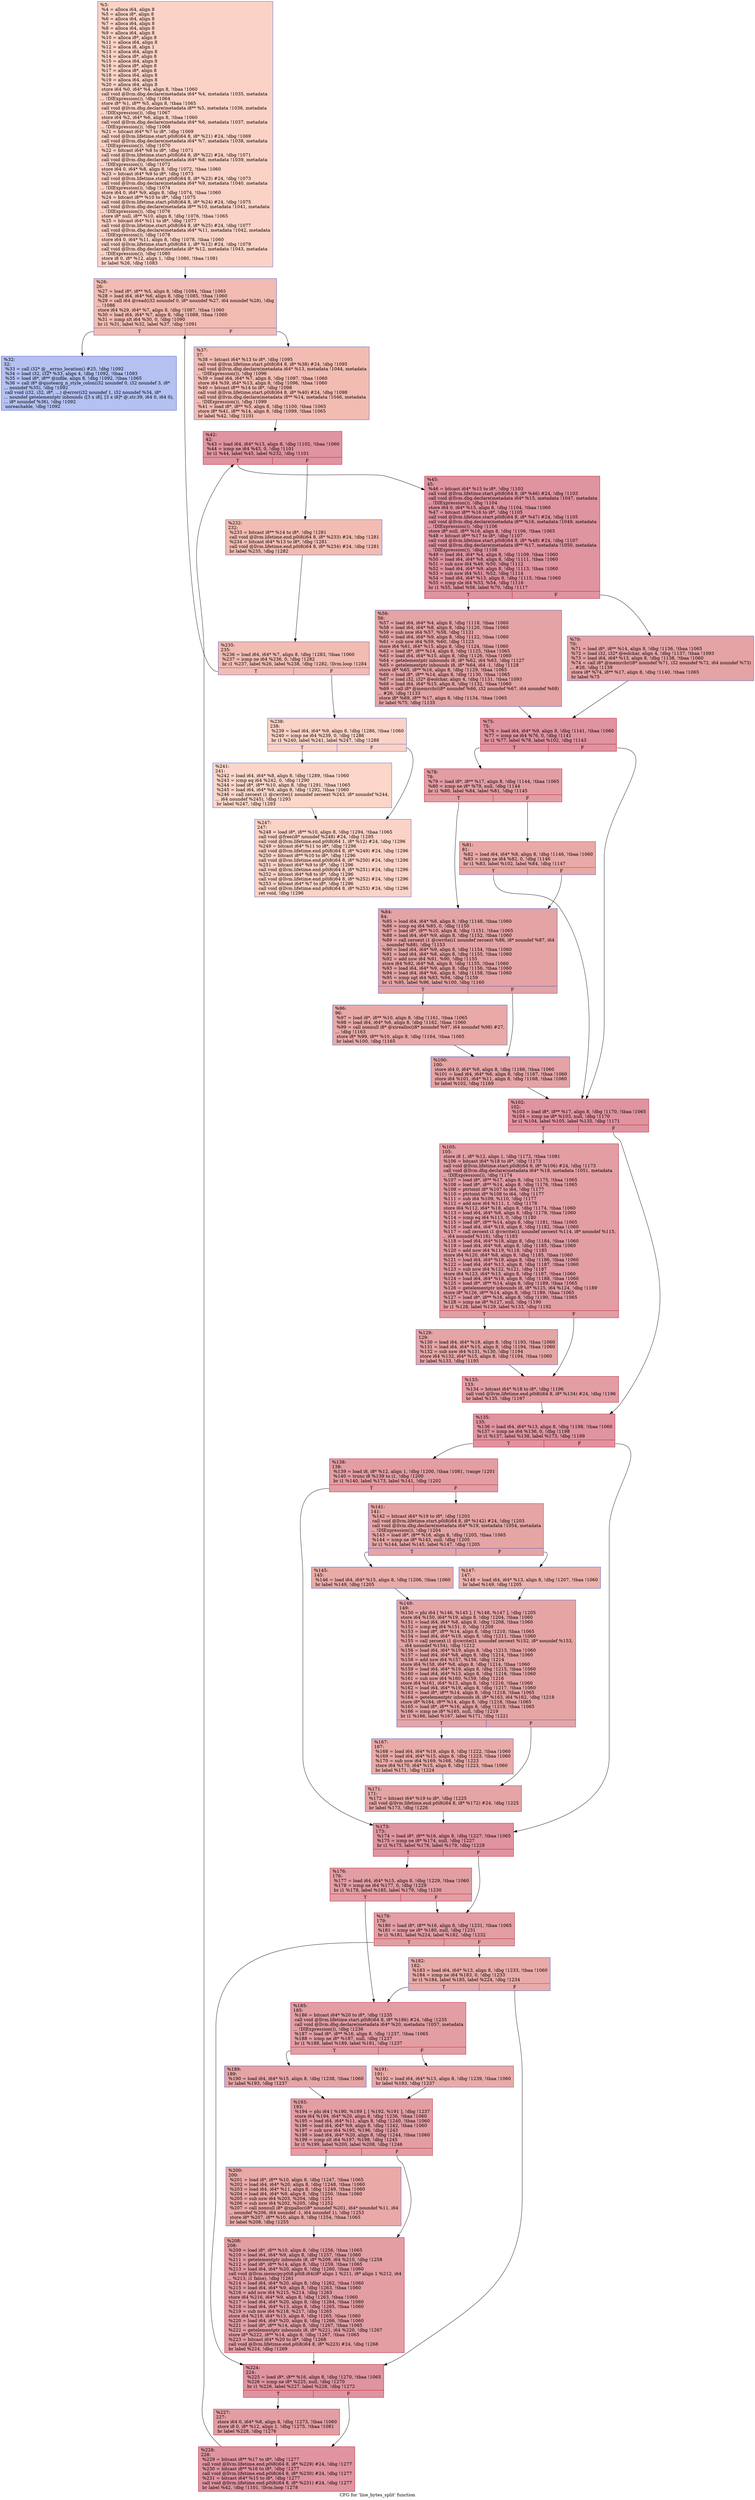 digraph "CFG for 'line_bytes_split' function" {
	label="CFG for 'line_bytes_split' function";

	Node0xc169a0 [shape=record,color="#3d50c3ff", style=filled, fillcolor="#f59c7d70",label="{%3:\l  %4 = alloca i64, align 8\l  %5 = alloca i8*, align 8\l  %6 = alloca i64, align 8\l  %7 = alloca i64, align 8\l  %8 = alloca i64, align 8\l  %9 = alloca i64, align 8\l  %10 = alloca i8*, align 8\l  %11 = alloca i64, align 8\l  %12 = alloca i8, align 1\l  %13 = alloca i64, align 8\l  %14 = alloca i8*, align 8\l  %15 = alloca i64, align 8\l  %16 = alloca i8*, align 8\l  %17 = alloca i8*, align 8\l  %18 = alloca i64, align 8\l  %19 = alloca i64, align 8\l  %20 = alloca i64, align 8\l  store i64 %0, i64* %4, align 8, !tbaa !1060\l  call void @llvm.dbg.declare(metadata i64* %4, metadata !1035, metadata\l... !DIExpression()), !dbg !1064\l  store i8* %1, i8** %5, align 8, !tbaa !1065\l  call void @llvm.dbg.declare(metadata i8** %5, metadata !1036, metadata\l... !DIExpression()), !dbg !1067\l  store i64 %2, i64* %6, align 8, !tbaa !1060\l  call void @llvm.dbg.declare(metadata i64* %6, metadata !1037, metadata\l... !DIExpression()), !dbg !1068\l  %21 = bitcast i64* %7 to i8*, !dbg !1069\l  call void @llvm.lifetime.start.p0i8(i64 8, i8* %21) #24, !dbg !1069\l  call void @llvm.dbg.declare(metadata i64* %7, metadata !1038, metadata\l... !DIExpression()), !dbg !1070\l  %22 = bitcast i64* %8 to i8*, !dbg !1071\l  call void @llvm.lifetime.start.p0i8(i64 8, i8* %22) #24, !dbg !1071\l  call void @llvm.dbg.declare(metadata i64* %8, metadata !1039, metadata\l... !DIExpression()), !dbg !1072\l  store i64 0, i64* %8, align 8, !dbg !1072, !tbaa !1060\l  %23 = bitcast i64* %9 to i8*, !dbg !1073\l  call void @llvm.lifetime.start.p0i8(i64 8, i8* %23) #24, !dbg !1073\l  call void @llvm.dbg.declare(metadata i64* %9, metadata !1040, metadata\l... !DIExpression()), !dbg !1074\l  store i64 0, i64* %9, align 8, !dbg !1074, !tbaa !1060\l  %24 = bitcast i8** %10 to i8*, !dbg !1075\l  call void @llvm.lifetime.start.p0i8(i64 8, i8* %24) #24, !dbg !1075\l  call void @llvm.dbg.declare(metadata i8** %10, metadata !1041, metadata\l... !DIExpression()), !dbg !1076\l  store i8* null, i8** %10, align 8, !dbg !1076, !tbaa !1065\l  %25 = bitcast i64* %11 to i8*, !dbg !1077\l  call void @llvm.lifetime.start.p0i8(i64 8, i8* %25) #24, !dbg !1077\l  call void @llvm.dbg.declare(metadata i64* %11, metadata !1042, metadata\l... !DIExpression()), !dbg !1078\l  store i64 0, i64* %11, align 8, !dbg !1078, !tbaa !1060\l  call void @llvm.lifetime.start.p0i8(i64 1, i8* %12) #24, !dbg !1079\l  call void @llvm.dbg.declare(metadata i8* %12, metadata !1043, metadata\l... !DIExpression()), !dbg !1080\l  store i8 0, i8* %12, align 1, !dbg !1080, !tbaa !1081\l  br label %26, !dbg !1083\l}"];
	Node0xc169a0 -> Node0xc16ea0;
	Node0xc16ea0 [shape=record,color="#3d50c3ff", style=filled, fillcolor="#e1675170",label="{%26:\l26:                                               \l  %27 = load i8*, i8** %5, align 8, !dbg !1084, !tbaa !1065\l  %28 = load i64, i64* %6, align 8, !dbg !1085, !tbaa !1060\l  %29 = call i64 @read(i32 noundef 0, i8* noundef %27, i64 noundef %28), !dbg\l... !1086\l  store i64 %29, i64* %7, align 8, !dbg !1087, !tbaa !1060\l  %30 = load i64, i64* %7, align 8, !dbg !1088, !tbaa !1060\l  %31 = icmp slt i64 %30, 0, !dbg !1090\l  br i1 %31, label %32, label %37, !dbg !1091\l|{<s0>T|<s1>F}}"];
	Node0xc16ea0:s0 -> Node0xc16ef0;
	Node0xc16ea0:s1 -> Node0xc16f40;
	Node0xc16ef0 [shape=record,color="#3d50c3ff", style=filled, fillcolor="#5572df70",label="{%32:\l32:                                               \l  %33 = call i32* @__errno_location() #25, !dbg !1092\l  %34 = load i32, i32* %33, align 4, !dbg !1092, !tbaa !1093\l  %35 = load i8*, i8** @infile, align 8, !dbg !1092, !tbaa !1065\l  %36 = call i8* @quotearg_n_style_colon(i32 noundef 0, i32 noundef 3, i8*\l... noundef %35), !dbg !1092\l  call void (i32, i32, i8*, ...) @error(i32 noundef 1, i32 noundef %34, i8*\l... noundef getelementptr inbounds ([3 x i8], [3 x i8]* @.str.39, i64 0, i64 0),\l... i8* noundef %36), !dbg !1092\l  unreachable, !dbg !1092\l}"];
	Node0xc16f40 [shape=record,color="#3d50c3ff", style=filled, fillcolor="#e1675170",label="{%37:\l37:                                               \l  %38 = bitcast i64* %13 to i8*, !dbg !1095\l  call void @llvm.lifetime.start.p0i8(i64 8, i8* %38) #24, !dbg !1095\l  call void @llvm.dbg.declare(metadata i64* %13, metadata !1044, metadata\l... !DIExpression()), !dbg !1096\l  %39 = load i64, i64* %7, align 8, !dbg !1097, !tbaa !1060\l  store i64 %39, i64* %13, align 8, !dbg !1096, !tbaa !1060\l  %40 = bitcast i8** %14 to i8*, !dbg !1098\l  call void @llvm.lifetime.start.p0i8(i64 8, i8* %40) #24, !dbg !1098\l  call void @llvm.dbg.declare(metadata i8** %14, metadata !1046, metadata\l... !DIExpression()), !dbg !1099\l  %41 = load i8*, i8** %5, align 8, !dbg !1100, !tbaa !1065\l  store i8* %41, i8** %14, align 8, !dbg !1099, !tbaa !1065\l  br label %42, !dbg !1101\l}"];
	Node0xc16f40 -> Node0xc16f90;
	Node0xc16f90 [shape=record,color="#b70d28ff", style=filled, fillcolor="#b70d2870",label="{%42:\l42:                                               \l  %43 = load i64, i64* %13, align 8, !dbg !1102, !tbaa !1060\l  %44 = icmp ne i64 %43, 0, !dbg !1101\l  br i1 %44, label %45, label %232, !dbg !1101\l|{<s0>T|<s1>F}}"];
	Node0xc16f90:s0 -> Node0xc16fe0;
	Node0xc16f90:s1 -> Node0xc17a80;
	Node0xc16fe0 [shape=record,color="#b70d28ff", style=filled, fillcolor="#b70d2870",label="{%45:\l45:                                               \l  %46 = bitcast i64* %15 to i8*, !dbg !1103\l  call void @llvm.lifetime.start.p0i8(i64 8, i8* %46) #24, !dbg !1103\l  call void @llvm.dbg.declare(metadata i64* %15, metadata !1047, metadata\l... !DIExpression()), !dbg !1104\l  store i64 0, i64* %15, align 8, !dbg !1104, !tbaa !1060\l  %47 = bitcast i8** %16 to i8*, !dbg !1105\l  call void @llvm.lifetime.start.p0i8(i64 8, i8* %47) #24, !dbg !1105\l  call void @llvm.dbg.declare(metadata i8** %16, metadata !1049, metadata\l... !DIExpression()), !dbg !1106\l  store i8* null, i8** %16, align 8, !dbg !1106, !tbaa !1065\l  %48 = bitcast i8** %17 to i8*, !dbg !1107\l  call void @llvm.lifetime.start.p0i8(i64 8, i8* %48) #24, !dbg !1107\l  call void @llvm.dbg.declare(metadata i8** %17, metadata !1050, metadata\l... !DIExpression()), !dbg !1108\l  %49 = load i64, i64* %4, align 8, !dbg !1109, !tbaa !1060\l  %50 = load i64, i64* %8, align 8, !dbg !1111, !tbaa !1060\l  %51 = sub nsw i64 %49, %50, !dbg !1112\l  %52 = load i64, i64* %9, align 8, !dbg !1113, !tbaa !1060\l  %53 = sub nsw i64 %51, %52, !dbg !1114\l  %54 = load i64, i64* %13, align 8, !dbg !1115, !tbaa !1060\l  %55 = icmp sle i64 %53, %54, !dbg !1116\l  br i1 %55, label %56, label %70, !dbg !1117\l|{<s0>T|<s1>F}}"];
	Node0xc16fe0:s0 -> Node0xc17030;
	Node0xc16fe0:s1 -> Node0xc17080;
	Node0xc17030 [shape=record,color="#3d50c3ff", style=filled, fillcolor="#c32e3170",label="{%56:\l56:                                               \l  %57 = load i64, i64* %4, align 8, !dbg !1118, !tbaa !1060\l  %58 = load i64, i64* %8, align 8, !dbg !1120, !tbaa !1060\l  %59 = sub nsw i64 %57, %58, !dbg !1121\l  %60 = load i64, i64* %9, align 8, !dbg !1122, !tbaa !1060\l  %61 = sub nsw i64 %59, %60, !dbg !1123\l  store i64 %61, i64* %15, align 8, !dbg !1124, !tbaa !1060\l  %62 = load i8*, i8** %14, align 8, !dbg !1125, !tbaa !1065\l  %63 = load i64, i64* %15, align 8, !dbg !1126, !tbaa !1060\l  %64 = getelementptr inbounds i8, i8* %62, i64 %63, !dbg !1127\l  %65 = getelementptr inbounds i8, i8* %64, i64 -1, !dbg !1128\l  store i8* %65, i8** %16, align 8, !dbg !1129, !tbaa !1065\l  %66 = load i8*, i8** %14, align 8, !dbg !1130, !tbaa !1065\l  %67 = load i32, i32* @eolchar, align 4, !dbg !1131, !tbaa !1093\l  %68 = load i64, i64* %15, align 8, !dbg !1132, !tbaa !1060\l  %69 = call i8* @memrchr(i8* noundef %66, i32 noundef %67, i64 noundef %68)\l... #26, !dbg !1133\l  store i8* %69, i8** %17, align 8, !dbg !1134, !tbaa !1065\l  br label %75, !dbg !1135\l}"];
	Node0xc17030 -> Node0xc170d0;
	Node0xc17080 [shape=record,color="#3d50c3ff", style=filled, fillcolor="#c32e3170",label="{%70:\l70:                                               \l  %71 = load i8*, i8** %14, align 8, !dbg !1136, !tbaa !1065\l  %72 = load i32, i32* @eolchar, align 4, !dbg !1137, !tbaa !1093\l  %73 = load i64, i64* %13, align 8, !dbg !1138, !tbaa !1060\l  %74 = call i8* @memrchr(i8* noundef %71, i32 noundef %72, i64 noundef %73)\l... #26, !dbg !1139\l  store i8* %74, i8** %17, align 8, !dbg !1140, !tbaa !1065\l  br label %75\l}"];
	Node0xc17080 -> Node0xc170d0;
	Node0xc170d0 [shape=record,color="#b70d28ff", style=filled, fillcolor="#b70d2870",label="{%75:\l75:                                               \l  %76 = load i64, i64* %9, align 8, !dbg !1141, !tbaa !1060\l  %77 = icmp ne i64 %76, 0, !dbg !1141\l  br i1 %77, label %78, label %102, !dbg !1143\l|{<s0>T|<s1>F}}"];
	Node0xc170d0:s0 -> Node0xc17120;
	Node0xc170d0:s1 -> Node0xc172b0;
	Node0xc17120 [shape=record,color="#b70d28ff", style=filled, fillcolor="#be242e70",label="{%78:\l78:                                               \l  %79 = load i8*, i8** %17, align 8, !dbg !1144, !tbaa !1065\l  %80 = icmp ne i8* %79, null, !dbg !1144\l  br i1 %80, label %84, label %81, !dbg !1145\l|{<s0>T|<s1>F}}"];
	Node0xc17120:s0 -> Node0xc171c0;
	Node0xc17120:s1 -> Node0xc17170;
	Node0xc17170 [shape=record,color="#3d50c3ff", style=filled, fillcolor="#ca3b3770",label="{%81:\l81:                                               \l  %82 = load i64, i64* %8, align 8, !dbg !1146, !tbaa !1060\l  %83 = icmp ne i64 %82, 0, !dbg !1146\l  br i1 %83, label %102, label %84, !dbg !1147\l|{<s0>T|<s1>F}}"];
	Node0xc17170:s0 -> Node0xc172b0;
	Node0xc17170:s1 -> Node0xc171c0;
	Node0xc171c0 [shape=record,color="#3d50c3ff", style=filled, fillcolor="#c32e3170",label="{%84:\l84:                                               \l  %85 = load i64, i64* %8, align 8, !dbg !1148, !tbaa !1060\l  %86 = icmp eq i64 %85, 0, !dbg !1150\l  %87 = load i8*, i8** %10, align 8, !dbg !1151, !tbaa !1065\l  %88 = load i64, i64* %9, align 8, !dbg !1152, !tbaa !1060\l  %89 = call zeroext i1 @cwrite(i1 noundef zeroext %86, i8* noundef %87, i64\l... noundef %88), !dbg !1153\l  %90 = load i64, i64* %9, align 8, !dbg !1154, !tbaa !1060\l  %91 = load i64, i64* %8, align 8, !dbg !1155, !tbaa !1060\l  %92 = add nsw i64 %91, %90, !dbg !1155\l  store i64 %92, i64* %8, align 8, !dbg !1155, !tbaa !1060\l  %93 = load i64, i64* %9, align 8, !dbg !1156, !tbaa !1060\l  %94 = load i64, i64* %6, align 8, !dbg !1158, !tbaa !1060\l  %95 = icmp sgt i64 %93, %94, !dbg !1159\l  br i1 %95, label %96, label %100, !dbg !1160\l|{<s0>T|<s1>F}}"];
	Node0xc171c0:s0 -> Node0xc17210;
	Node0xc171c0:s1 -> Node0xc17260;
	Node0xc17210 [shape=record,color="#3d50c3ff", style=filled, fillcolor="#ca3b3770",label="{%96:\l96:                                               \l  %97 = load i8*, i8** %10, align 8, !dbg !1161, !tbaa !1065\l  %98 = load i64, i64* %6, align 8, !dbg !1162, !tbaa !1060\l  %99 = call nonnull i8* @xirealloc(i8* noundef %97, i64 noundef %98) #27,\l... !dbg !1163\l  store i8* %99, i8** %10, align 8, !dbg !1164, !tbaa !1065\l  br label %100, !dbg !1165\l}"];
	Node0xc17210 -> Node0xc17260;
	Node0xc17260 [shape=record,color="#3d50c3ff", style=filled, fillcolor="#c32e3170",label="{%100:\l100:                                              \l  store i64 0, i64* %9, align 8, !dbg !1166, !tbaa !1060\l  %101 = load i64, i64* %6, align 8, !dbg !1167, !tbaa !1060\l  store i64 %101, i64* %11, align 8, !dbg !1168, !tbaa !1060\l  br label %102, !dbg !1169\l}"];
	Node0xc17260 -> Node0xc172b0;
	Node0xc172b0 [shape=record,color="#b70d28ff", style=filled, fillcolor="#b70d2870",label="{%102:\l102:                                              \l  %103 = load i8*, i8** %17, align 8, !dbg !1170, !tbaa !1065\l  %104 = icmp ne i8* %103, null, !dbg !1170\l  br i1 %104, label %105, label %135, !dbg !1171\l|{<s0>T|<s1>F}}"];
	Node0xc172b0:s0 -> Node0xc17300;
	Node0xc172b0:s1 -> Node0xc173f0;
	Node0xc17300 [shape=record,color="#b70d28ff", style=filled, fillcolor="#be242e70",label="{%105:\l105:                                              \l  store i8 1, i8* %12, align 1, !dbg !1172, !tbaa !1081\l  %106 = bitcast i64* %18 to i8*, !dbg !1173\l  call void @llvm.lifetime.start.p0i8(i64 8, i8* %106) #24, !dbg !1173\l  call void @llvm.dbg.declare(metadata i64* %18, metadata !1051, metadata\l... !DIExpression()), !dbg !1174\l  %107 = load i8*, i8** %17, align 8, !dbg !1175, !tbaa !1065\l  %108 = load i8*, i8** %14, align 8, !dbg !1176, !tbaa !1065\l  %109 = ptrtoint i8* %107 to i64, !dbg !1177\l  %110 = ptrtoint i8* %108 to i64, !dbg !1177\l  %111 = sub i64 %109, %110, !dbg !1177\l  %112 = add nsw i64 %111, 1, !dbg !1178\l  store i64 %112, i64* %18, align 8, !dbg !1174, !tbaa !1060\l  %113 = load i64, i64* %8, align 8, !dbg !1179, !tbaa !1060\l  %114 = icmp eq i64 %113, 0, !dbg !1180\l  %115 = load i8*, i8** %14, align 8, !dbg !1181, !tbaa !1065\l  %116 = load i64, i64* %18, align 8, !dbg !1182, !tbaa !1060\l  %117 = call zeroext i1 @cwrite(i1 noundef zeroext %114, i8* noundef %115,\l... i64 noundef %116), !dbg !1183\l  %118 = load i64, i64* %18, align 8, !dbg !1184, !tbaa !1060\l  %119 = load i64, i64* %8, align 8, !dbg !1185, !tbaa !1060\l  %120 = add nsw i64 %119, %118, !dbg !1185\l  store i64 %120, i64* %8, align 8, !dbg !1185, !tbaa !1060\l  %121 = load i64, i64* %18, align 8, !dbg !1186, !tbaa !1060\l  %122 = load i64, i64* %13, align 8, !dbg !1187, !tbaa !1060\l  %123 = sub nsw i64 %122, %121, !dbg !1187\l  store i64 %123, i64* %13, align 8, !dbg !1187, !tbaa !1060\l  %124 = load i64, i64* %18, align 8, !dbg !1188, !tbaa !1060\l  %125 = load i8*, i8** %14, align 8, !dbg !1189, !tbaa !1065\l  %126 = getelementptr inbounds i8, i8* %125, i64 %124, !dbg !1189\l  store i8* %126, i8** %14, align 8, !dbg !1189, !tbaa !1065\l  %127 = load i8*, i8** %16, align 8, !dbg !1190, !tbaa !1065\l  %128 = icmp ne i8* %127, null, !dbg !1190\l  br i1 %128, label %129, label %133, !dbg !1192\l|{<s0>T|<s1>F}}"];
	Node0xc17300:s0 -> Node0xc17350;
	Node0xc17300:s1 -> Node0xc173a0;
	Node0xc17350 [shape=record,color="#3d50c3ff", style=filled, fillcolor="#c5333470",label="{%129:\l129:                                              \l  %130 = load i64, i64* %18, align 8, !dbg !1193, !tbaa !1060\l  %131 = load i64, i64* %15, align 8, !dbg !1194, !tbaa !1060\l  %132 = sub nsw i64 %131, %130, !dbg !1194\l  store i64 %132, i64* %15, align 8, !dbg !1194, !tbaa !1060\l  br label %133, !dbg !1195\l}"];
	Node0xc17350 -> Node0xc173a0;
	Node0xc173a0 [shape=record,color="#b70d28ff", style=filled, fillcolor="#be242e70",label="{%133:\l133:                                              \l  %134 = bitcast i64* %18 to i8*, !dbg !1196\l  call void @llvm.lifetime.end.p0i8(i64 8, i8* %134) #24, !dbg !1196\l  br label %135, !dbg !1197\l}"];
	Node0xc173a0 -> Node0xc173f0;
	Node0xc173f0 [shape=record,color="#b70d28ff", style=filled, fillcolor="#b70d2870",label="{%135:\l135:                                              \l  %136 = load i64, i64* %13, align 8, !dbg !1198, !tbaa !1060\l  %137 = icmp ne i64 %136, 0, !dbg !1198\l  br i1 %137, label %138, label %173, !dbg !1199\l|{<s0>T|<s1>F}}"];
	Node0xc173f0:s0 -> Node0xc17440;
	Node0xc173f0:s1 -> Node0xc17670;
	Node0xc17440 [shape=record,color="#b70d28ff", style=filled, fillcolor="#be242e70",label="{%138:\l138:                                              \l  %139 = load i8, i8* %12, align 1, !dbg !1200, !tbaa !1081, !range !1201\l  %140 = trunc i8 %139 to i1, !dbg !1200\l  br i1 %140, label %173, label %141, !dbg !1202\l|{<s0>T|<s1>F}}"];
	Node0xc17440:s0 -> Node0xc17670;
	Node0xc17440:s1 -> Node0xc17490;
	Node0xc17490 [shape=record,color="#3d50c3ff", style=filled, fillcolor="#c5333470",label="{%141:\l141:                                              \l  %142 = bitcast i64* %19 to i8*, !dbg !1203\l  call void @llvm.lifetime.start.p0i8(i64 8, i8* %142) #24, !dbg !1203\l  call void @llvm.dbg.declare(metadata i64* %19, metadata !1054, metadata\l... !DIExpression()), !dbg !1204\l  %143 = load i8*, i8** %16, align 8, !dbg !1205, !tbaa !1065\l  %144 = icmp ne i8* %143, null, !dbg !1205\l  br i1 %144, label %145, label %147, !dbg !1205\l|{<s0>T|<s1>F}}"];
	Node0xc17490:s0 -> Node0xc174e0;
	Node0xc17490:s1 -> Node0xc17530;
	Node0xc174e0 [shape=record,color="#3d50c3ff", style=filled, fillcolor="#cc403a70",label="{%145:\l145:                                              \l  %146 = load i64, i64* %15, align 8, !dbg !1206, !tbaa !1060\l  br label %149, !dbg !1205\l}"];
	Node0xc174e0 -> Node0xc17580;
	Node0xc17530 [shape=record,color="#3d50c3ff", style=filled, fillcolor="#d24b4070",label="{%147:\l147:                                              \l  %148 = load i64, i64* %13, align 8, !dbg !1207, !tbaa !1060\l  br label %149, !dbg !1205\l}"];
	Node0xc17530 -> Node0xc17580;
	Node0xc17580 [shape=record,color="#3d50c3ff", style=filled, fillcolor="#c5333470",label="{%149:\l149:                                              \l  %150 = phi i64 [ %146, %145 ], [ %148, %147 ], !dbg !1205\l  store i64 %150, i64* %19, align 8, !dbg !1204, !tbaa !1060\l  %151 = load i64, i64* %8, align 8, !dbg !1208, !tbaa !1060\l  %152 = icmp eq i64 %151, 0, !dbg !1209\l  %153 = load i8*, i8** %14, align 8, !dbg !1210, !tbaa !1065\l  %154 = load i64, i64* %19, align 8, !dbg !1211, !tbaa !1060\l  %155 = call zeroext i1 @cwrite(i1 noundef zeroext %152, i8* noundef %153,\l... i64 noundef %154), !dbg !1212\l  %156 = load i64, i64* %19, align 8, !dbg !1213, !tbaa !1060\l  %157 = load i64, i64* %8, align 8, !dbg !1214, !tbaa !1060\l  %158 = add nsw i64 %157, %156, !dbg !1214\l  store i64 %158, i64* %8, align 8, !dbg !1214, !tbaa !1060\l  %159 = load i64, i64* %19, align 8, !dbg !1215, !tbaa !1060\l  %160 = load i64, i64* %13, align 8, !dbg !1216, !tbaa !1060\l  %161 = sub nsw i64 %160, %159, !dbg !1216\l  store i64 %161, i64* %13, align 8, !dbg !1216, !tbaa !1060\l  %162 = load i64, i64* %19, align 8, !dbg !1217, !tbaa !1060\l  %163 = load i8*, i8** %14, align 8, !dbg !1218, !tbaa !1065\l  %164 = getelementptr inbounds i8, i8* %163, i64 %162, !dbg !1218\l  store i8* %164, i8** %14, align 8, !dbg !1218, !tbaa !1065\l  %165 = load i8*, i8** %16, align 8, !dbg !1219, !tbaa !1065\l  %166 = icmp ne i8* %165, null, !dbg !1219\l  br i1 %166, label %167, label %171, !dbg !1221\l|{<s0>T|<s1>F}}"];
	Node0xc17580:s0 -> Node0xc175d0;
	Node0xc17580:s1 -> Node0xc17620;
	Node0xc175d0 [shape=record,color="#3d50c3ff", style=filled, fillcolor="#cc403a70",label="{%167:\l167:                                              \l  %168 = load i64, i64* %19, align 8, !dbg !1222, !tbaa !1060\l  %169 = load i64, i64* %15, align 8, !dbg !1223, !tbaa !1060\l  %170 = sub nsw i64 %169, %168, !dbg !1223\l  store i64 %170, i64* %15, align 8, !dbg !1223, !tbaa !1060\l  br label %171, !dbg !1224\l}"];
	Node0xc175d0 -> Node0xc17620;
	Node0xc17620 [shape=record,color="#3d50c3ff", style=filled, fillcolor="#c5333470",label="{%171:\l171:                                              \l  %172 = bitcast i64* %19 to i8*, !dbg !1225\l  call void @llvm.lifetime.end.p0i8(i64 8, i8* %172) #24, !dbg !1225\l  br label %173, !dbg !1226\l}"];
	Node0xc17620 -> Node0xc17670;
	Node0xc17670 [shape=record,color="#b70d28ff", style=filled, fillcolor="#b70d2870",label="{%173:\l173:                                              \l  %174 = load i8*, i8** %16, align 8, !dbg !1227, !tbaa !1065\l  %175 = icmp ne i8* %174, null, !dbg !1227\l  br i1 %175, label %176, label %179, !dbg !1228\l|{<s0>T|<s1>F}}"];
	Node0xc17670:s0 -> Node0xc176c0;
	Node0xc17670:s1 -> Node0xc17710;
	Node0xc176c0 [shape=record,color="#b70d28ff", style=filled, fillcolor="#be242e70",label="{%176:\l176:                                              \l  %177 = load i64, i64* %15, align 8, !dbg !1229, !tbaa !1060\l  %178 = icmp ne i64 %177, 0, !dbg !1229\l  br i1 %178, label %185, label %179, !dbg !1230\l|{<s0>T|<s1>F}}"];
	Node0xc176c0:s0 -> Node0xc177b0;
	Node0xc176c0:s1 -> Node0xc17710;
	Node0xc17710 [shape=record,color="#b70d28ff", style=filled, fillcolor="#be242e70",label="{%179:\l179:                                              \l  %180 = load i8*, i8** %16, align 8, !dbg !1231, !tbaa !1065\l  %181 = icmp ne i8* %180, null, !dbg !1231\l  br i1 %181, label %224, label %182, !dbg !1232\l|{<s0>T|<s1>F}}"];
	Node0xc17710:s0 -> Node0xc17990;
	Node0xc17710:s1 -> Node0xc17760;
	Node0xc17760 [shape=record,color="#3d50c3ff", style=filled, fillcolor="#cc403a70",label="{%182:\l182:                                              \l  %183 = load i64, i64* %13, align 8, !dbg !1233, !tbaa !1060\l  %184 = icmp ne i64 %183, 0, !dbg !1233\l  br i1 %184, label %185, label %224, !dbg !1234\l|{<s0>T|<s1>F}}"];
	Node0xc17760:s0 -> Node0xc177b0;
	Node0xc17760:s1 -> Node0xc17990;
	Node0xc177b0 [shape=record,color="#b70d28ff", style=filled, fillcolor="#be242e70",label="{%185:\l185:                                              \l  %186 = bitcast i64* %20 to i8*, !dbg !1235\l  call void @llvm.lifetime.start.p0i8(i64 8, i8* %186) #24, !dbg !1235\l  call void @llvm.dbg.declare(metadata i64* %20, metadata !1057, metadata\l... !DIExpression()), !dbg !1236\l  %187 = load i8*, i8** %16, align 8, !dbg !1237, !tbaa !1065\l  %188 = icmp ne i8* %187, null, !dbg !1237\l  br i1 %188, label %189, label %191, !dbg !1237\l|{<s0>T|<s1>F}}"];
	Node0xc177b0:s0 -> Node0xc17800;
	Node0xc177b0:s1 -> Node0xc17850;
	Node0xc17800 [shape=record,color="#3d50c3ff", style=filled, fillcolor="#c5333470",label="{%189:\l189:                                              \l  %190 = load i64, i64* %15, align 8, !dbg !1238, !tbaa !1060\l  br label %193, !dbg !1237\l}"];
	Node0xc17800 -> Node0xc178a0;
	Node0xc17850 [shape=record,color="#3d50c3ff", style=filled, fillcolor="#cc403a70",label="{%191:\l191:                                              \l  %192 = load i64, i64* %13, align 8, !dbg !1239, !tbaa !1060\l  br label %193, !dbg !1237\l}"];
	Node0xc17850 -> Node0xc178a0;
	Node0xc178a0 [shape=record,color="#b70d28ff", style=filled, fillcolor="#be242e70",label="{%193:\l193:                                              \l  %194 = phi i64 [ %190, %189 ], [ %192, %191 ], !dbg !1237\l  store i64 %194, i64* %20, align 8, !dbg !1236, !tbaa !1060\l  %195 = load i64, i64* %11, align 8, !dbg !1240, !tbaa !1060\l  %196 = load i64, i64* %9, align 8, !dbg !1242, !tbaa !1060\l  %197 = sub nsw i64 %195, %196, !dbg !1243\l  %198 = load i64, i64* %20, align 8, !dbg !1244, !tbaa !1060\l  %199 = icmp slt i64 %197, %198, !dbg !1245\l  br i1 %199, label %200, label %208, !dbg !1246\l|{<s0>T|<s1>F}}"];
	Node0xc178a0:s0 -> Node0xc178f0;
	Node0xc178a0:s1 -> Node0xc17940;
	Node0xc178f0 [shape=record,color="#3d50c3ff", style=filled, fillcolor="#ca3b3770",label="{%200:\l200:                                              \l  %201 = load i8*, i8** %10, align 8, !dbg !1247, !tbaa !1065\l  %202 = load i64, i64* %20, align 8, !dbg !1248, !tbaa !1060\l  %203 = load i64, i64* %11, align 8, !dbg !1249, !tbaa !1060\l  %204 = load i64, i64* %9, align 8, !dbg !1250, !tbaa !1060\l  %205 = sub nsw i64 %203, %204, !dbg !1251\l  %206 = sub nsw i64 %202, %205, !dbg !1252\l  %207 = call nonnull i8* @xpalloc(i8* noundef %201, i64* noundef %11, i64\l... noundef %206, i64 noundef -1, i64 noundef 1), !dbg !1253\l  store i8* %207, i8** %10, align 8, !dbg !1254, !tbaa !1065\l  br label %208, !dbg !1255\l}"];
	Node0xc178f0 -> Node0xc17940;
	Node0xc17940 [shape=record,color="#b70d28ff", style=filled, fillcolor="#be242e70",label="{%208:\l208:                                              \l  %209 = load i8*, i8** %10, align 8, !dbg !1256, !tbaa !1065\l  %210 = load i64, i64* %9, align 8, !dbg !1257, !tbaa !1060\l  %211 = getelementptr inbounds i8, i8* %209, i64 %210, !dbg !1258\l  %212 = load i8*, i8** %14, align 8, !dbg !1259, !tbaa !1065\l  %213 = load i64, i64* %20, align 8, !dbg !1260, !tbaa !1060\l  call void @llvm.memcpy.p0i8.p0i8.i64(i8* align 1 %211, i8* align 1 %212, i64\l... %213, i1 false), !dbg !1261\l  %214 = load i64, i64* %20, align 8, !dbg !1262, !tbaa !1060\l  %215 = load i64, i64* %9, align 8, !dbg !1263, !tbaa !1060\l  %216 = add nsw i64 %215, %214, !dbg !1263\l  store i64 %216, i64* %9, align 8, !dbg !1263, !tbaa !1060\l  %217 = load i64, i64* %20, align 8, !dbg !1264, !tbaa !1060\l  %218 = load i64, i64* %13, align 8, !dbg !1265, !tbaa !1060\l  %219 = sub nsw i64 %218, %217, !dbg !1265\l  store i64 %219, i64* %13, align 8, !dbg !1265, !tbaa !1060\l  %220 = load i64, i64* %20, align 8, !dbg !1266, !tbaa !1060\l  %221 = load i8*, i8** %14, align 8, !dbg !1267, !tbaa !1065\l  %222 = getelementptr inbounds i8, i8* %221, i64 %220, !dbg !1267\l  store i8* %222, i8** %14, align 8, !dbg !1267, !tbaa !1065\l  %223 = bitcast i64* %20 to i8*, !dbg !1268\l  call void @llvm.lifetime.end.p0i8(i64 8, i8* %223) #24, !dbg !1268\l  br label %224, !dbg !1269\l}"];
	Node0xc17940 -> Node0xc17990;
	Node0xc17990 [shape=record,color="#b70d28ff", style=filled, fillcolor="#b70d2870",label="{%224:\l224:                                              \l  %225 = load i8*, i8** %16, align 8, !dbg !1270, !tbaa !1065\l  %226 = icmp ne i8* %225, null, !dbg !1270\l  br i1 %226, label %227, label %228, !dbg !1272\l|{<s0>T|<s1>F}}"];
	Node0xc17990:s0 -> Node0xc179e0;
	Node0xc17990:s1 -> Node0xc17a30;
	Node0xc179e0 [shape=record,color="#b70d28ff", style=filled, fillcolor="#be242e70",label="{%227:\l227:                                              \l  store i64 0, i64* %8, align 8, !dbg !1273, !tbaa !1060\l  store i8 0, i8* %12, align 1, !dbg !1275, !tbaa !1081\l  br label %228, !dbg !1276\l}"];
	Node0xc179e0 -> Node0xc17a30;
	Node0xc17a30 [shape=record,color="#b70d28ff", style=filled, fillcolor="#b70d2870",label="{%228:\l228:                                              \l  %229 = bitcast i8** %17 to i8*, !dbg !1277\l  call void @llvm.lifetime.end.p0i8(i64 8, i8* %229) #24, !dbg !1277\l  %230 = bitcast i8** %16 to i8*, !dbg !1277\l  call void @llvm.lifetime.end.p0i8(i64 8, i8* %230) #24, !dbg !1277\l  %231 = bitcast i64* %15 to i8*, !dbg !1277\l  call void @llvm.lifetime.end.p0i8(i64 8, i8* %231) #24, !dbg !1277\l  br label %42, !dbg !1101, !llvm.loop !1278\l}"];
	Node0xc17a30 -> Node0xc16f90;
	Node0xc17a80 [shape=record,color="#3d50c3ff", style=filled, fillcolor="#e1675170",label="{%232:\l232:                                              \l  %233 = bitcast i8** %14 to i8*, !dbg !1281\l  call void @llvm.lifetime.end.p0i8(i64 8, i8* %233) #24, !dbg !1281\l  %234 = bitcast i64* %13 to i8*, !dbg !1281\l  call void @llvm.lifetime.end.p0i8(i64 8, i8* %234) #24, !dbg !1281\l  br label %235, !dbg !1282\l}"];
	Node0xc17a80 -> Node0xc17ad0;
	Node0xc17ad0 [shape=record,color="#3d50c3ff", style=filled, fillcolor="#e1675170",label="{%235:\l235:                                              \l  %236 = load i64, i64* %7, align 8, !dbg !1283, !tbaa !1060\l  %237 = icmp ne i64 %236, 0, !dbg !1282\l  br i1 %237, label %26, label %238, !dbg !1282, !llvm.loop !1284\l|{<s0>T|<s1>F}}"];
	Node0xc17ad0:s0 -> Node0xc16ea0;
	Node0xc17ad0:s1 -> Node0xc17b20;
	Node0xc17b20 [shape=record,color="#3d50c3ff", style=filled, fillcolor="#f59c7d70",label="{%238:\l238:                                              \l  %239 = load i64, i64* %9, align 8, !dbg !1286, !tbaa !1060\l  %240 = icmp ne i64 %239, 0, !dbg !1286\l  br i1 %240, label %241, label %247, !dbg !1288\l|{<s0>T|<s1>F}}"];
	Node0xc17b20:s0 -> Node0xc17b70;
	Node0xc17b20:s1 -> Node0xc17bc0;
	Node0xc17b70 [shape=record,color="#3d50c3ff", style=filled, fillcolor="#f6a38570",label="{%241:\l241:                                              \l  %242 = load i64, i64* %8, align 8, !dbg !1289, !tbaa !1060\l  %243 = icmp eq i64 %242, 0, !dbg !1290\l  %244 = load i8*, i8** %10, align 8, !dbg !1291, !tbaa !1065\l  %245 = load i64, i64* %9, align 8, !dbg !1292, !tbaa !1060\l  %246 = call zeroext i1 @cwrite(i1 noundef zeroext %243, i8* noundef %244,\l... i64 noundef %245), !dbg !1293\l  br label %247, !dbg !1293\l}"];
	Node0xc17b70 -> Node0xc17bc0;
	Node0xc17bc0 [shape=record,color="#3d50c3ff", style=filled, fillcolor="#f59c7d70",label="{%247:\l247:                                              \l  %248 = load i8*, i8** %10, align 8, !dbg !1294, !tbaa !1065\l  call void @free(i8* noundef %248) #24, !dbg !1295\l  call void @llvm.lifetime.end.p0i8(i64 1, i8* %12) #24, !dbg !1296\l  %249 = bitcast i64* %11 to i8*, !dbg !1296\l  call void @llvm.lifetime.end.p0i8(i64 8, i8* %249) #24, !dbg !1296\l  %250 = bitcast i8** %10 to i8*, !dbg !1296\l  call void @llvm.lifetime.end.p0i8(i64 8, i8* %250) #24, !dbg !1296\l  %251 = bitcast i64* %9 to i8*, !dbg !1296\l  call void @llvm.lifetime.end.p0i8(i64 8, i8* %251) #24, !dbg !1296\l  %252 = bitcast i64* %8 to i8*, !dbg !1296\l  call void @llvm.lifetime.end.p0i8(i64 8, i8* %252) #24, !dbg !1296\l  %253 = bitcast i64* %7 to i8*, !dbg !1296\l  call void @llvm.lifetime.end.p0i8(i64 8, i8* %253) #24, !dbg !1296\l  ret void, !dbg !1296\l}"];
}
